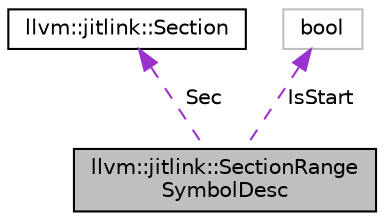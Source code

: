 digraph "llvm::jitlink::SectionRangeSymbolDesc"
{
 // LATEX_PDF_SIZE
  bgcolor="transparent";
  edge [fontname="Helvetica",fontsize="10",labelfontname="Helvetica",labelfontsize="10"];
  node [fontname="Helvetica",fontsize="10",shape=record];
  Node1 [label="llvm::jitlink::SectionRange\lSymbolDesc",height=0.2,width=0.4,color="black", fillcolor="grey75", style="filled", fontcolor="black",tooltip=" "];
  Node2 -> Node1 [dir="back",color="darkorchid3",fontsize="10",style="dashed",label=" Sec" ,fontname="Helvetica"];
  Node2 [label="llvm::jitlink::Section",height=0.2,width=0.4,color="black",URL="$classllvm_1_1jitlink_1_1Section.html",tooltip="Represents an object file section."];
  Node3 -> Node1 [dir="back",color="darkorchid3",fontsize="10",style="dashed",label=" IsStart" ,fontname="Helvetica"];
  Node3 [label="bool",height=0.2,width=0.4,color="grey75",tooltip=" "];
}
